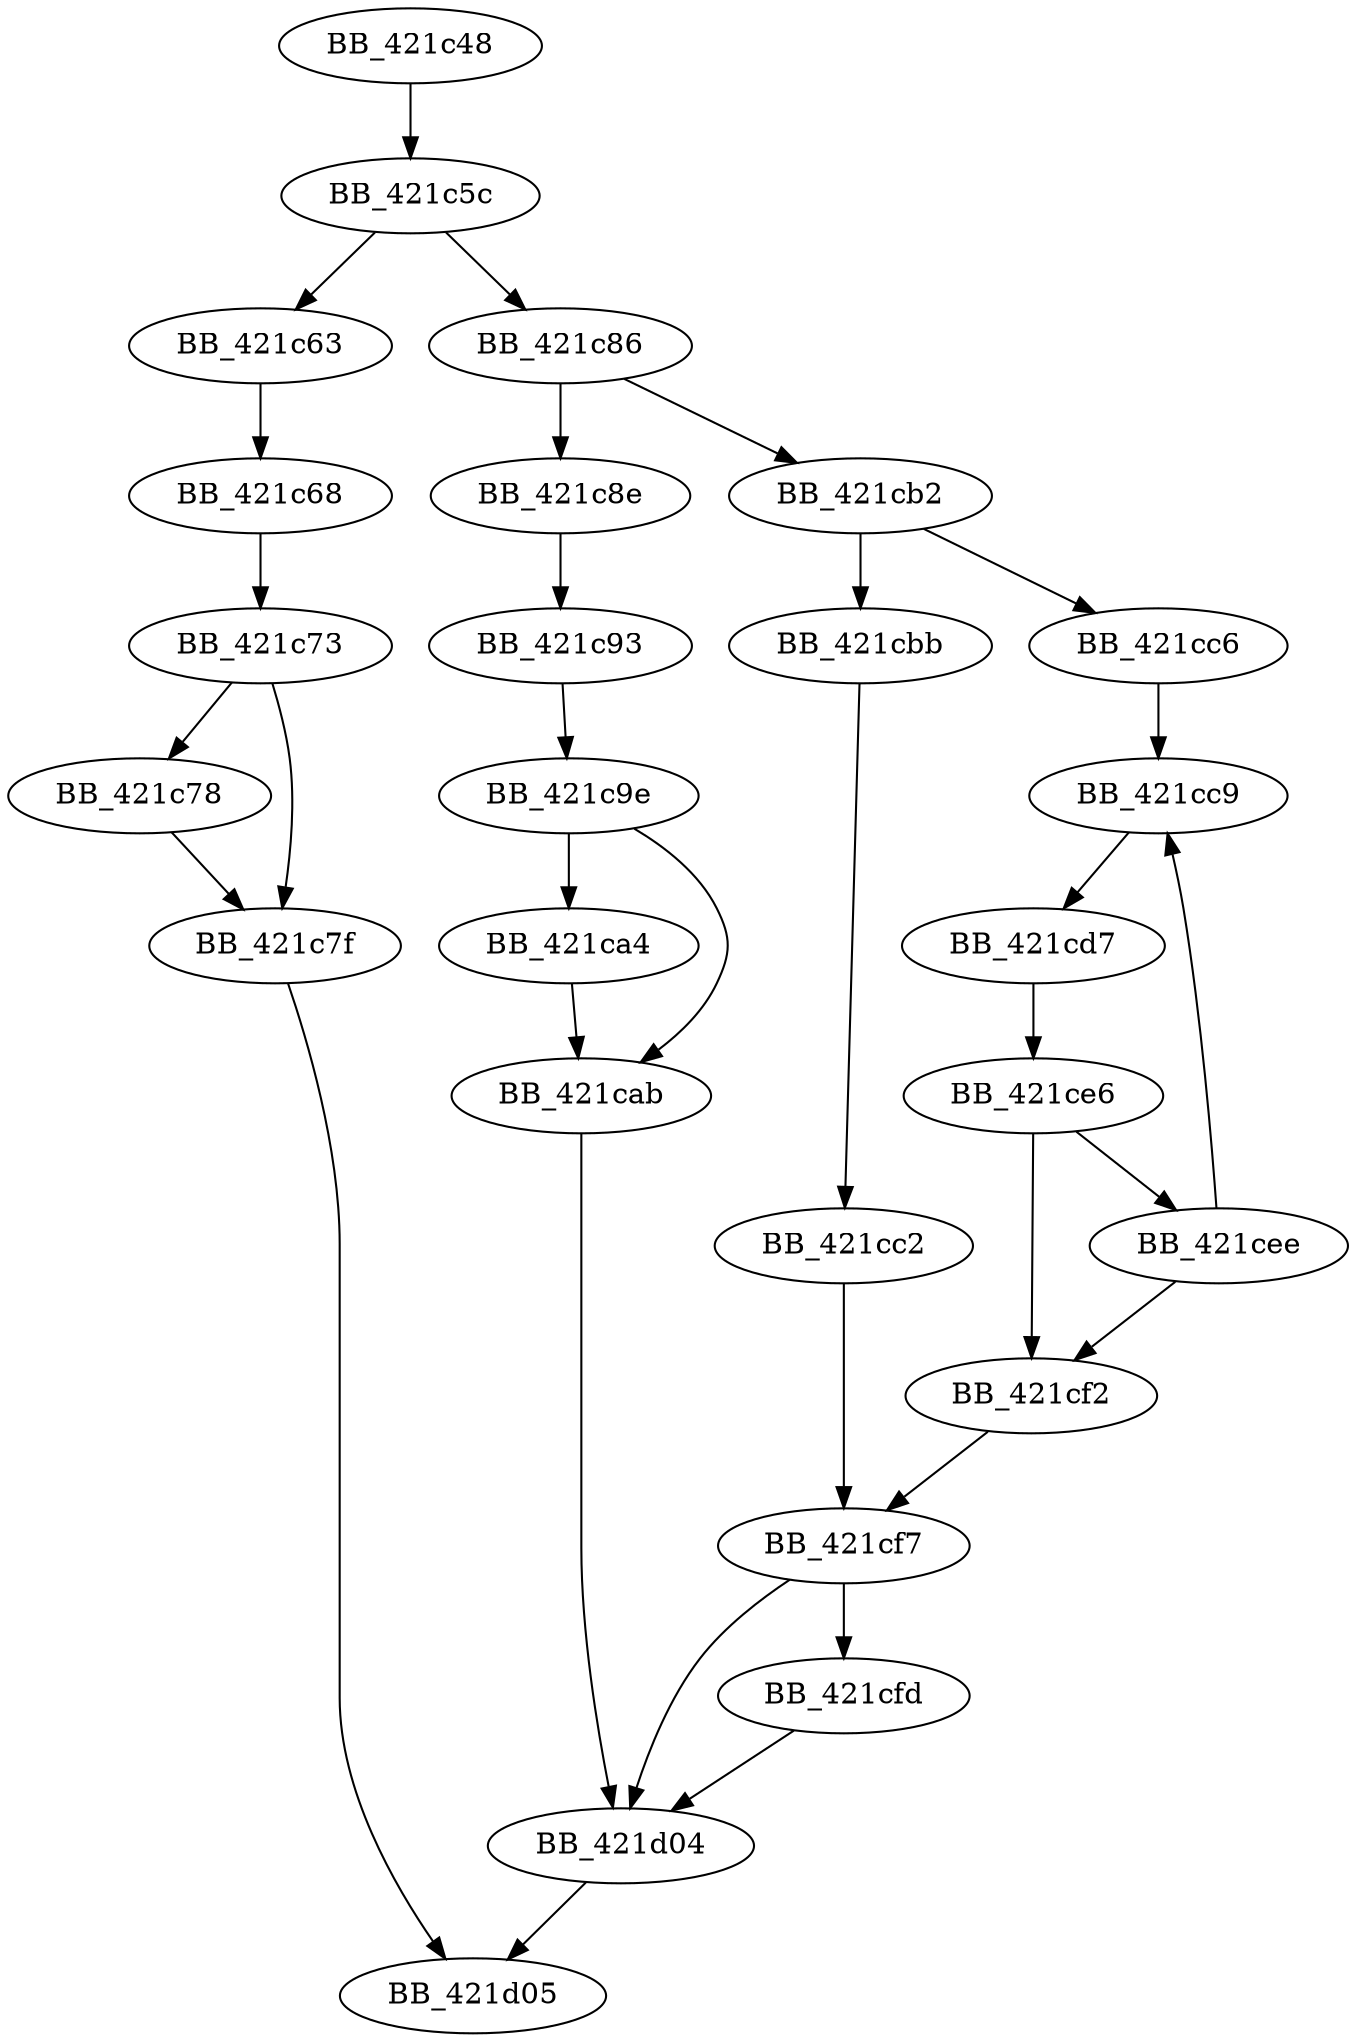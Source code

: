 DiGraph __stricmp_l{
BB_421c48->BB_421c5c
BB_421c5c->BB_421c63
BB_421c5c->BB_421c86
BB_421c63->BB_421c68
BB_421c68->BB_421c73
BB_421c73->BB_421c78
BB_421c73->BB_421c7f
BB_421c78->BB_421c7f
BB_421c7f->BB_421d05
BB_421c86->BB_421c8e
BB_421c86->BB_421cb2
BB_421c8e->BB_421c93
BB_421c93->BB_421c9e
BB_421c9e->BB_421ca4
BB_421c9e->BB_421cab
BB_421ca4->BB_421cab
BB_421cab->BB_421d04
BB_421cb2->BB_421cbb
BB_421cb2->BB_421cc6
BB_421cbb->BB_421cc2
BB_421cc2->BB_421cf7
BB_421cc6->BB_421cc9
BB_421cc9->BB_421cd7
BB_421cd7->BB_421ce6
BB_421ce6->BB_421cee
BB_421ce6->BB_421cf2
BB_421cee->BB_421cc9
BB_421cee->BB_421cf2
BB_421cf2->BB_421cf7
BB_421cf7->BB_421cfd
BB_421cf7->BB_421d04
BB_421cfd->BB_421d04
BB_421d04->BB_421d05
}

